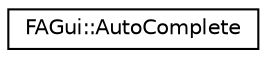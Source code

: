 digraph G
{
  edge [fontname="Helvetica",fontsize="10",labelfontname="Helvetica",labelfontsize="10"];
  node [fontname="Helvetica",fontsize="10",shape=record];
  rankdir="LR";
  Node1 [label="FAGui::AutoComplete",height=0.2,width=0.4,color="black", fillcolor="white", style="filled",URL="$class_f_a_gui_1_1_auto_complete.html"];
}
